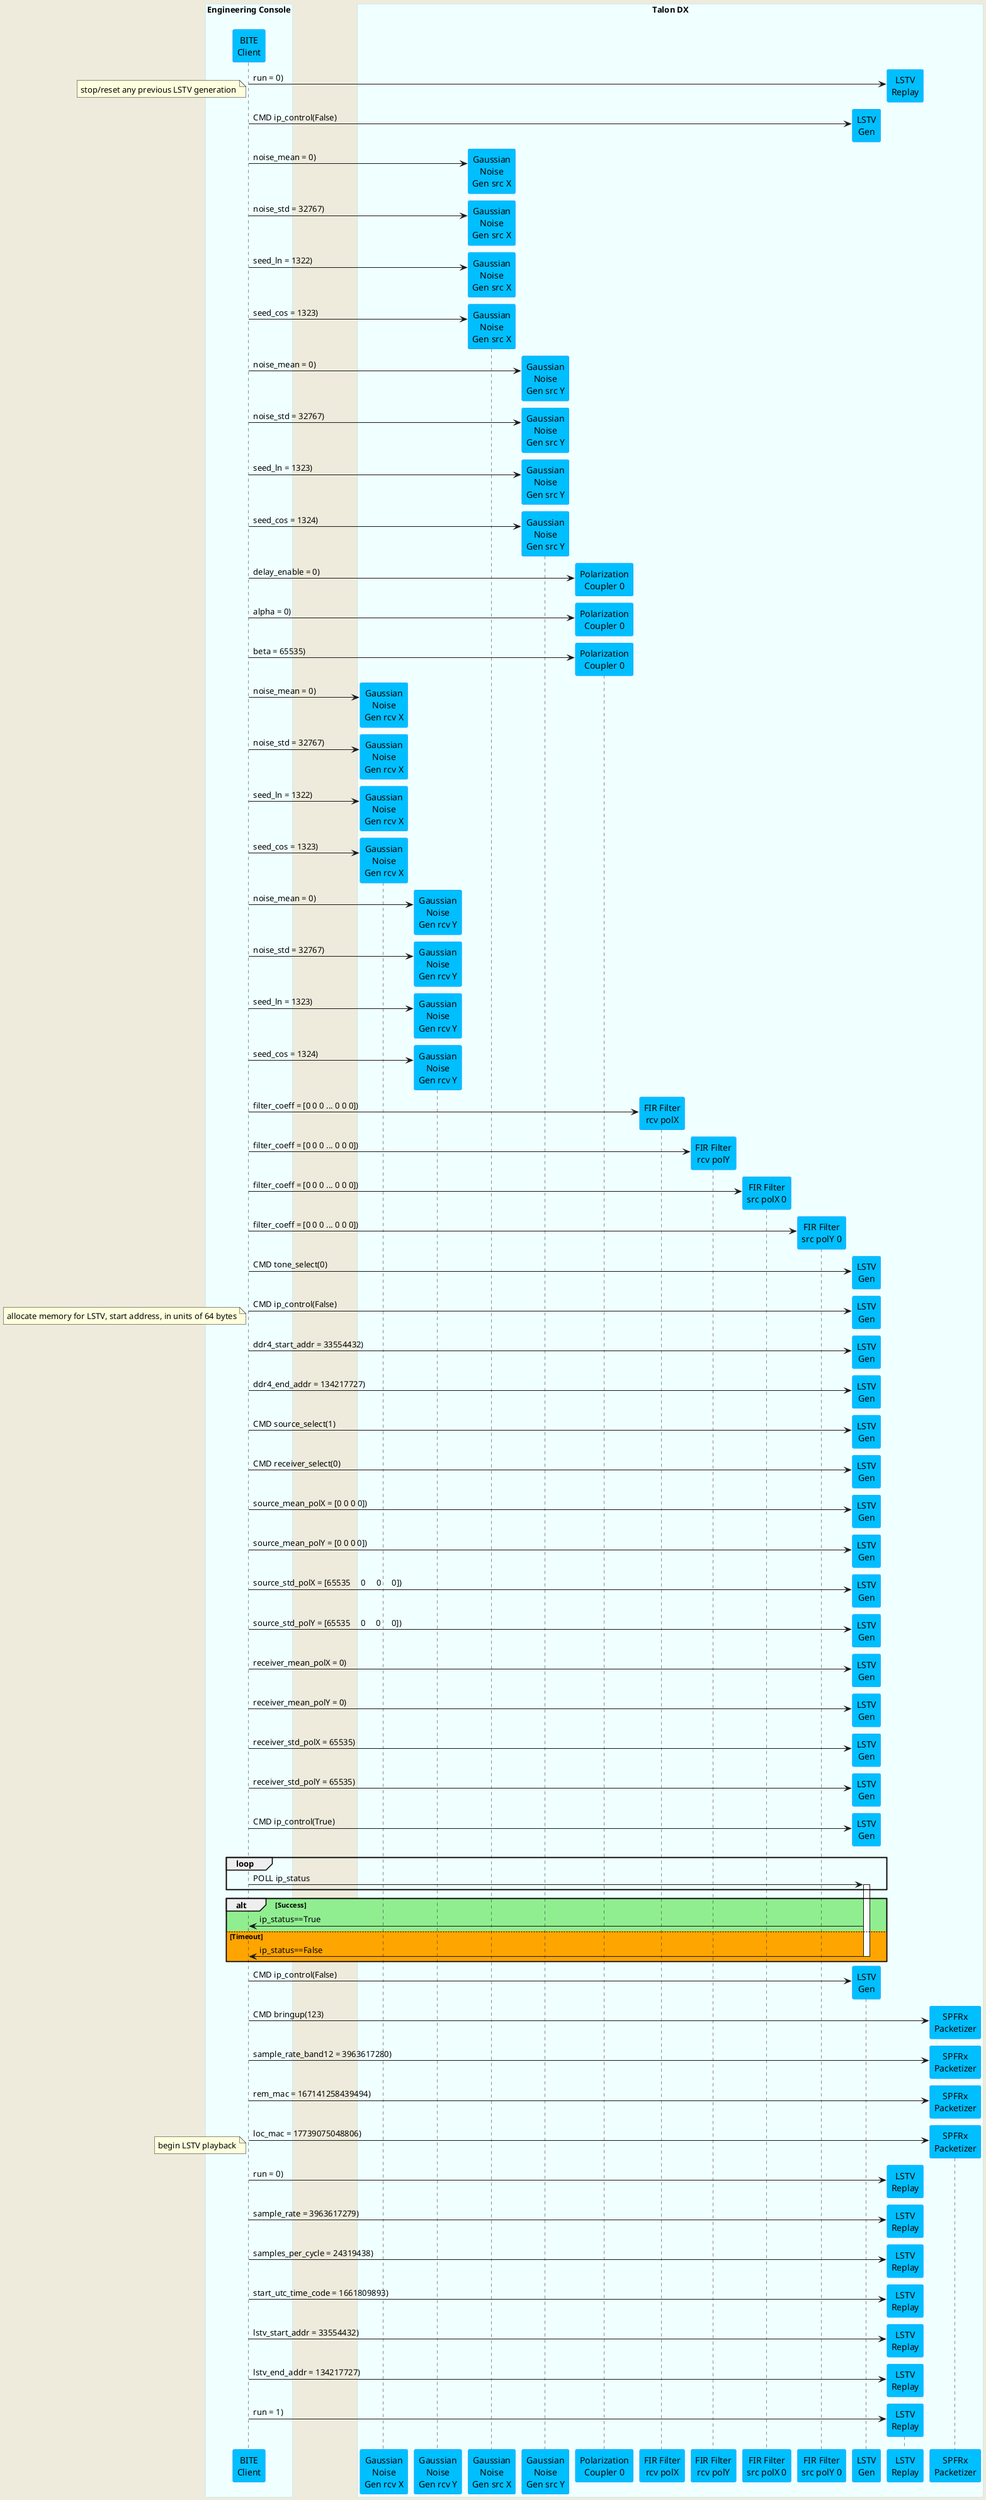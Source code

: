 @startuml test
    skinparam backgroundColor #EEEBDC
    skinparam sequence {
    ParticipantBorderColor DodgerBlue
    ParticipantBackgroundColor DeepSkyBlue
    ActorBorderColor DarkGreen
    ActorBackgroundColor Green
    BoxBorderColor LightBlue
    BoxBackgroundColor #F0FFFF
    }
    box "Engineering Console"
    participant "BITE\nClient" as BiteClient
    end box

    box "Talon DX"
    participant "Gaussian\nNoise\nGen rcv X" as NoiseRcvX
    participant "Gaussian\nNoise\nGen rcv Y" as NoiseRcvY
    participant "Gaussian\nNoise\nGen src X" as NoiseSrcX
    participant "Gaussian\nNoise\nGen src Y" as NoiseSrcY
    participant "Polarization\nCoupler 0" as PolCoupler
    participant "FIR Filter\nrcv polX" as FiltRcvX
    participant "FIR Filter\nrcv polY" as FiltRcvY
    participant "FIR Filter\nsrc polX 0" as FiltSrcX
    participant "FIR Filter\nsrc polY 0" as FiltSrcY
    participant "LSTV\nGen" as LSTVGen
    participant "LSTV\nReplay" as LSTVReplay
    participant "SPFRx\nPacketizer" as Packetizer
    end box


    note left
        stop any previous LSTV replay
     end note
    BiteClient -> LSTVReplay ** : run = 0)

    note left
        stop/reset any previous LSTV generation
    end note
    BiteClient -> LSTVGen ** : CMD ip_control(False)

    BiteClient -> NoiseSrcX ** : noise_mean = 0)
    BiteClient -> NoiseSrcX ** : noise_std = 32767)
    BiteClient -> NoiseSrcX ** : seed_ln = 1322)
    BiteClient -> NoiseSrcX ** : seed_cos = 1323)
    BiteClient -> NoiseSrcY ** : noise_mean = 0)
    BiteClient -> NoiseSrcY ** : noise_std = 32767)
    BiteClient -> NoiseSrcY ** : seed_ln = 1323)
    BiteClient -> NoiseSrcY ** : seed_cos = 1324)
    BiteClient -> PolCoupler ** : delay_enable = 0)
    BiteClient -> PolCoupler ** : alpha = 0)
    BiteClient -> PolCoupler ** : beta = 65535)
    BiteClient -> NoiseRcvX ** : noise_mean = 0)
    BiteClient -> NoiseRcvX ** : noise_std = 32767)
    BiteClient -> NoiseRcvX ** : seed_ln = 1322)
    BiteClient -> NoiseRcvX ** : seed_cos = 1323)
    BiteClient -> NoiseRcvY ** : noise_mean = 0)
    BiteClient -> NoiseRcvY ** : noise_std = 32767)
    BiteClient -> NoiseRcvY ** : seed_ln = 1323)
    BiteClient -> NoiseRcvY ** : seed_cos = 1324)
    BiteClient -> FiltRcvX ** : filter_coeff = [0 0 0 ... 0 0 0])
    BiteClient -> FiltRcvY ** : filter_coeff = [0 0 0 ... 0 0 0])
    BiteClient -> FiltSrcX ** : filter_coeff = [0 0 0 ... 0 0 0])
    BiteClient -> FiltSrcY ** : filter_coeff = [0 0 0 ... 0 0 0])
    BiteClient -> LSTVGen ** : CMD tone_select(0)
    BiteClient -> LSTVGen ** : CMD ip_control(False)
    note left
        allocate memory for LSTV, start address, in units of 64 bytes
    end note
    BiteClient -> LSTVGen ** : ddr4_start_addr = 33554432)
    BiteClient -> LSTVGen ** : ddr4_end_addr = 134217727)
    BiteClient -> LSTVGen ** : CMD source_select(1)
    BiteClient -> LSTVGen ** : CMD receiver_select(0)
    BiteClient -> LSTVGen ** : source_mean_polX = [0 0 0 0])
    BiteClient -> LSTVGen ** : source_mean_polY = [0 0 0 0])
    BiteClient -> LSTVGen ** : source_std_polX = [65535     0     0     0])
    BiteClient -> LSTVGen ** : source_std_polY = [65535     0     0     0])
    BiteClient -> LSTVGen ** : receiver_mean_polX = 0)
    BiteClient -> LSTVGen ** : receiver_mean_polY = 0)
    BiteClient -> LSTVGen ** : receiver_std_polX = 65535)
    BiteClient -> LSTVGen ** : receiver_std_polY = 65535)
    BiteClient -> LSTVGen ** : CMD ip_control(True)
    loop
        BiteClient -> LSTVGen ++ : POLL ip_status
    end
    alt #LightGreen Success
    LSTVGen -> BiteClient : ip_status==True
    else #Orange Timeout
        LSTVGen -> BiteClient -- : ip_status==False
    end

    BiteClient -> LSTVGen ** : CMD ip_control(False)
    BiteClient -> Packetizer ** : CMD bringup(123)
    BiteClient -> Packetizer ** : sample_rate_band12 = 3963617280)
    BiteClient -> Packetizer ** : rem_mac = 167141258439494)
    BiteClient -> Packetizer ** : loc_mac = 17739075048806)

    note left
        begin LSTV playback
    end note
    BiteClient -> LSTVReplay ** : run = 0)
    BiteClient -> LSTVReplay ** : sample_rate = 3963617279)
    BiteClient -> LSTVReplay ** : samples_per_cycle = 24319438)
    BiteClient -> LSTVReplay ** : start_utc_time_code = 1661809893)
    BiteClient -> LSTVReplay ** : lstv_start_addr = 33554432)
    BiteClient -> LSTVReplay ** : lstv_end_addr = 134217727)
    BiteClient -> LSTVReplay ** : run = 1)

@enduml